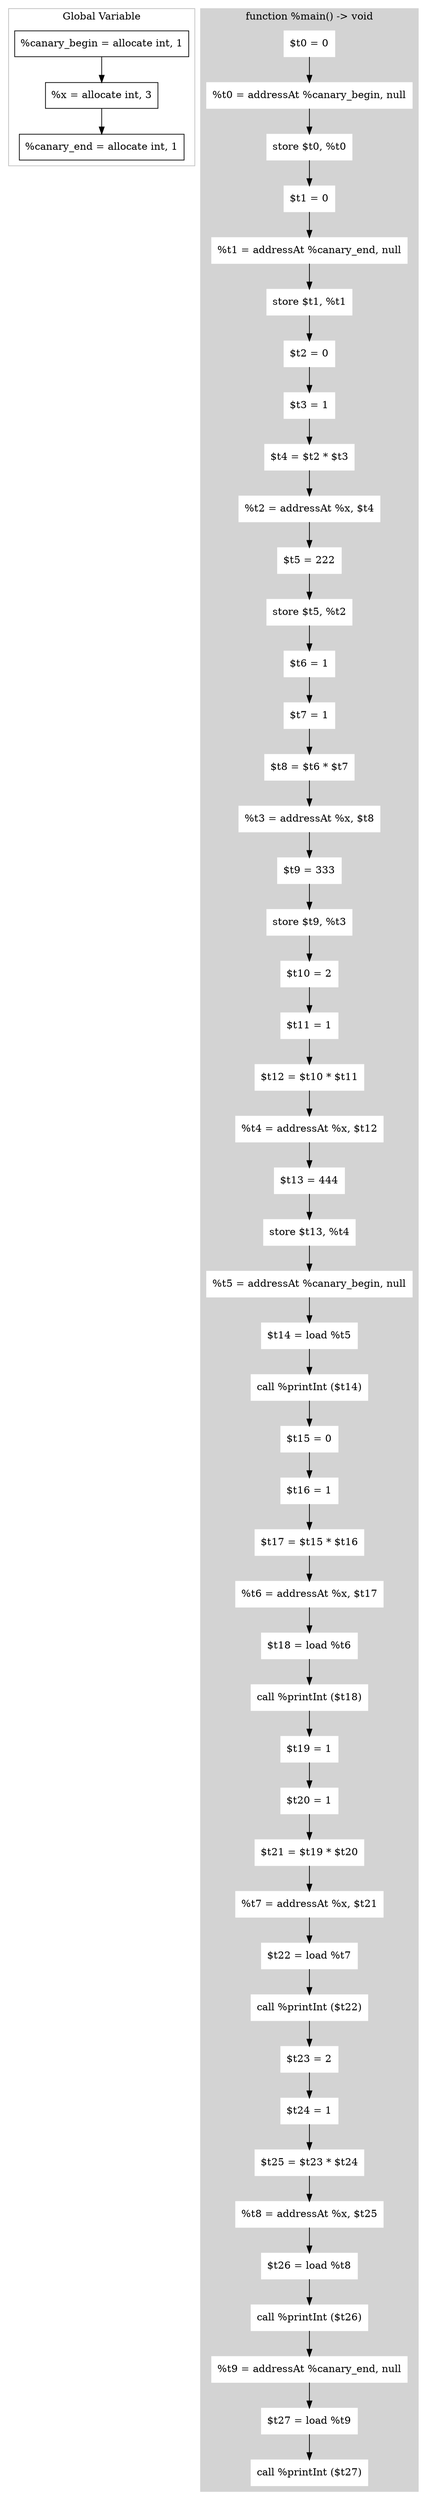digraph Program {
  node [shape=rectangle]; 
  subgraph cluster_global_var {
    color=grey;
    label = "Global Variable";
    canary_begin [label="%canary_begin = allocate int, 1"];
    x [label="%x = allocate int, 3"];
    canary_end [label="%canary_end = allocate int, 1"];
    canary_begin -> x -> canary_end; 
  }

  subgraph cluster_main {
    style=filled;color=lightgrey;node [style=filled, color=white];
    label="function %main() -> void";
    main_n0 [label="$t0 = 0"];
    main_n1 [label="%t0 = addressAt %canary_begin, null"];
    main_n2 [label="store $t0, %t0"];
    main_n3 [label="$t1 = 0"];
    main_n4 [label="%t1 = addressAt %canary_end, null"];
    main_n5 [label="store $t1, %t1"];
    main_n6 [label="$t2 = 0"];
    main_n7 [label="$t3 = 1"];
    main_n8 [label="$t4 = $t2 * $t3"];
    main_n9 [label="%t2 = addressAt %x, $t4"];
    main_n10 [label="$t5 = 222"];
    main_n11 [label="store $t5, %t2"];
    main_n12 [label="$t6 = 1"];
    main_n13 [label="$t7 = 1"];
    main_n14 [label="$t8 = $t6 * $t7"];
    main_n15 [label="%t3 = addressAt %x, $t8"];
    main_n16 [label="$t9 = 333"];
    main_n17 [label="store $t9, %t3"];
    main_n18 [label="$t10 = 2"];
    main_n19 [label="$t11 = 1"];
    main_n20 [label="$t12 = $t10 * $t11"];
    main_n21 [label="%t4 = addressAt %x, $t12"];
    main_n22 [label="$t13 = 444"];
    main_n23 [label="store $t13, %t4"];
    main_n24 [label="%t5 = addressAt %canary_begin, null"];
    main_n25 [label="$t14 = load %t5"];
    main_n26 [label="call %printInt ($t14)"];
    main_n27 [label="$t15 = 0"];
    main_n28 [label="$t16 = 1"];
    main_n29 [label="$t17 = $t15 * $t16"];
    main_n30 [label="%t6 = addressAt %x, $t17"];
    main_n31 [label="$t18 = load %t6"];
    main_n32 [label="call %printInt ($t18)"];
    main_n33 [label="$t19 = 1"];
    main_n34 [label="$t20 = 1"];
    main_n35 [label="$t21 = $t19 * $t20"];
    main_n36 [label="%t7 = addressAt %x, $t21"];
    main_n37 [label="$t22 = load %t7"];
    main_n38 [label="call %printInt ($t22)"];
    main_n39 [label="$t23 = 2"];
    main_n40 [label="$t24 = 1"];
    main_n41 [label="$t25 = $t23 * $t24"];
    main_n42 [label="%t8 = addressAt %x, $t25"];
    main_n43 [label="$t26 = load %t8"];
    main_n44 [label="call %printInt ($t26)"];
    main_n45 [label="%t9 = addressAt %canary_end, null"];
    main_n46 [label="$t27 = load %t9"];
    main_n47 [label="call %printInt ($t27)"];
    main_n0 -> main_n1;
    main_n1 -> main_n2;
    main_n2 -> main_n3;
    main_n3 -> main_n4;
    main_n4 -> main_n5;
    main_n5 -> main_n6;
    main_n6 -> main_n7;
    main_n7 -> main_n8;
    main_n8 -> main_n9;
    main_n9 -> main_n10;
    main_n10 -> main_n11;
    main_n11 -> main_n12;
    main_n12 -> main_n13;
    main_n13 -> main_n14;
    main_n14 -> main_n15;
    main_n15 -> main_n16;
    main_n16 -> main_n17;
    main_n17 -> main_n18;
    main_n18 -> main_n19;
    main_n19 -> main_n20;
    main_n20 -> main_n21;
    main_n21 -> main_n22;
    main_n22 -> main_n23;
    main_n23 -> main_n24;
    main_n24 -> main_n25;
    main_n25 -> main_n26;
    main_n26 -> main_n27;
    main_n27 -> main_n28;
    main_n28 -> main_n29;
    main_n29 -> main_n30;
    main_n30 -> main_n31;
    main_n31 -> main_n32;
    main_n32 -> main_n33;
    main_n33 -> main_n34;
    main_n34 -> main_n35;
    main_n35 -> main_n36;
    main_n36 -> main_n37;
    main_n37 -> main_n38;
    main_n38 -> main_n39;
    main_n39 -> main_n40;
    main_n40 -> main_n41;
    main_n41 -> main_n42;
    main_n42 -> main_n43;
    main_n43 -> main_n44;
    main_n44 -> main_n45;
    main_n45 -> main_n46;
    main_n46 -> main_n47;
  }

}